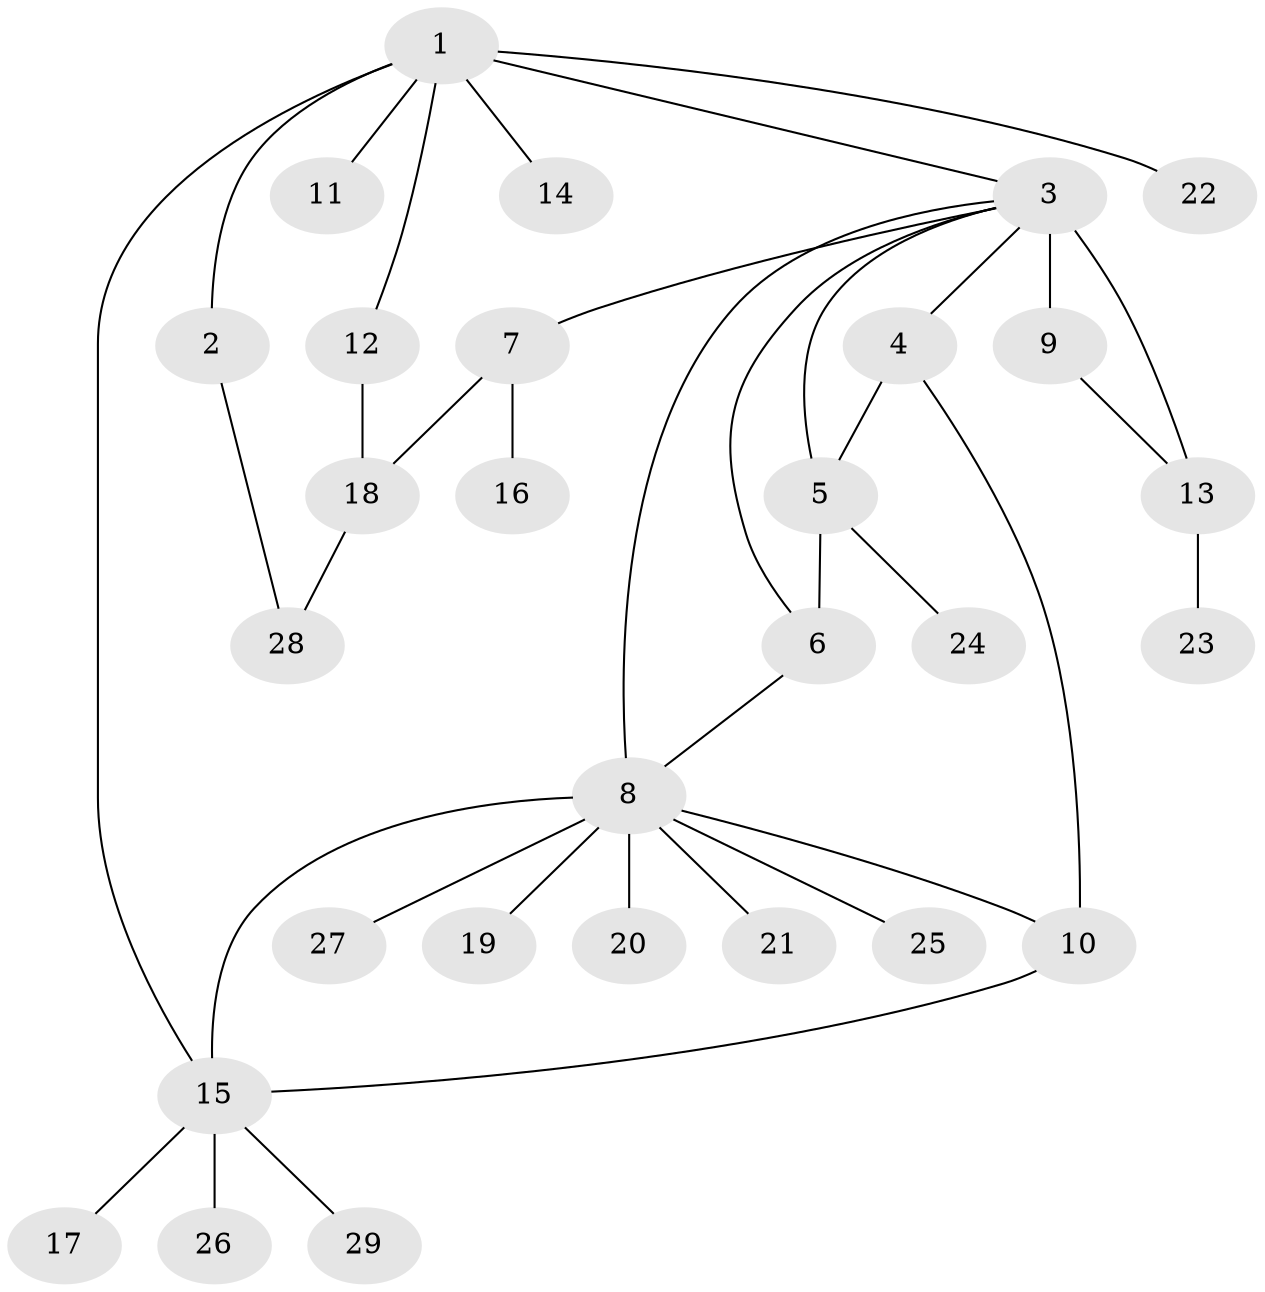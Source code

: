 // original degree distribution, {8: 0.017543859649122806, 2: 0.15789473684210525, 17: 0.017543859649122806, 5: 0.017543859649122806, 12: 0.017543859649122806, 3: 0.07017543859649122, 4: 0.05263157894736842, 10: 0.017543859649122806, 1: 0.6140350877192983, 7: 0.017543859649122806}
// Generated by graph-tools (version 1.1) at 2025/35/03/09/25 02:35:46]
// undirected, 29 vertices, 37 edges
graph export_dot {
graph [start="1"]
  node [color=gray90,style=filled];
  1;
  2;
  3;
  4;
  5;
  6;
  7;
  8;
  9;
  10;
  11;
  12;
  13;
  14;
  15;
  16;
  17;
  18;
  19;
  20;
  21;
  22;
  23;
  24;
  25;
  26;
  27;
  28;
  29;
  1 -- 2 [weight=1.0];
  1 -- 3 [weight=1.0];
  1 -- 11 [weight=1.0];
  1 -- 12 [weight=1.0];
  1 -- 14 [weight=1.0];
  1 -- 15 [weight=1.0];
  1 -- 22 [weight=1.0];
  2 -- 28 [weight=1.0];
  3 -- 4 [weight=1.0];
  3 -- 5 [weight=2.0];
  3 -- 6 [weight=1.0];
  3 -- 7 [weight=1.0];
  3 -- 8 [weight=1.0];
  3 -- 9 [weight=8.0];
  3 -- 13 [weight=1.0];
  4 -- 5 [weight=2.0];
  4 -- 10 [weight=1.0];
  5 -- 6 [weight=7.0];
  5 -- 24 [weight=1.0];
  6 -- 8 [weight=1.0];
  7 -- 16 [weight=1.0];
  7 -- 18 [weight=1.0];
  8 -- 10 [weight=1.0];
  8 -- 15 [weight=1.0];
  8 -- 19 [weight=1.0];
  8 -- 20 [weight=1.0];
  8 -- 21 [weight=1.0];
  8 -- 25 [weight=1.0];
  8 -- 27 [weight=1.0];
  9 -- 13 [weight=1.0];
  10 -- 15 [weight=1.0];
  12 -- 18 [weight=1.0];
  13 -- 23 [weight=1.0];
  15 -- 17 [weight=1.0];
  15 -- 26 [weight=1.0];
  15 -- 29 [weight=1.0];
  18 -- 28 [weight=1.0];
}
